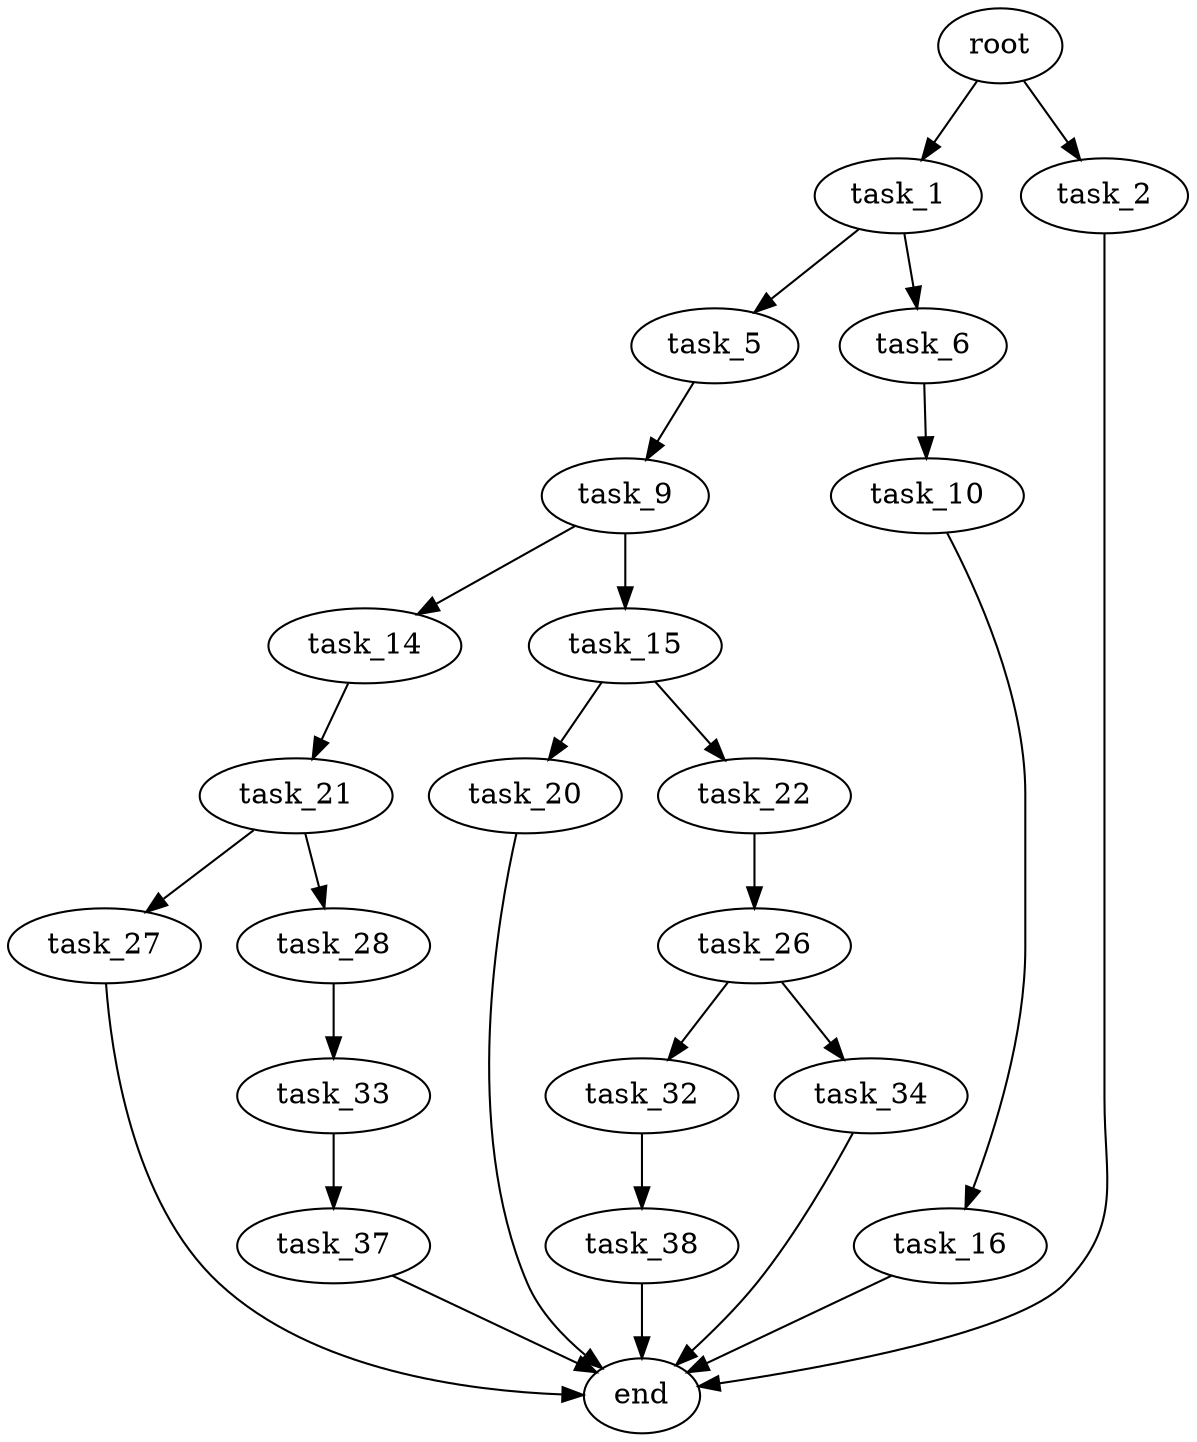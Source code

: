 digraph G {
  root [size="0.000000"];
  task_1 [size="15855888861.000000"];
  task_2 [size="53202331772.000000"];
  task_5 [size="97947092177.000000"];
  task_6 [size="8589934592.000000"];
  end [size="0.000000"];
  task_9 [size="1857986467.000000"];
  task_10 [size="106527337858.000000"];
  task_14 [size="75273232380.000000"];
  task_15 [size="134217728000.000000"];
  task_16 [size="231928233984.000000"];
  task_21 [size="689769043502.000000"];
  task_20 [size="1049201698729.000000"];
  task_22 [size="134217728000.000000"];
  task_27 [size="1408461185.000000"];
  task_28 [size="28991029248.000000"];
  task_26 [size="549755813888.000000"];
  task_32 [size="22639777836.000000"];
  task_34 [size="40617260035.000000"];
  task_33 [size="231928233984.000000"];
  task_38 [size="409302776874.000000"];
  task_37 [size="31959303456.000000"];

  root -> task_1 [size="1.000000"];
  root -> task_2 [size="1.000000"];
  task_1 -> task_5 [size="411041792.000000"];
  task_1 -> task_6 [size="411041792.000000"];
  task_2 -> end [size="1.000000"];
  task_5 -> task_9 [size="75497472.000000"];
  task_6 -> task_10 [size="33554432.000000"];
  task_9 -> task_14 [size="33554432.000000"];
  task_9 -> task_15 [size="33554432.000000"];
  task_10 -> task_16 [size="75497472.000000"];
  task_14 -> task_21 [size="134217728.000000"];
  task_15 -> task_20 [size="209715200.000000"];
  task_15 -> task_22 [size="209715200.000000"];
  task_16 -> end [size="1.000000"];
  task_21 -> task_27 [size="838860800.000000"];
  task_21 -> task_28 [size="838860800.000000"];
  task_20 -> end [size="1.000000"];
  task_22 -> task_26 [size="209715200.000000"];
  task_27 -> end [size="1.000000"];
  task_28 -> task_33 [size="75497472.000000"];
  task_26 -> task_32 [size="536870912.000000"];
  task_26 -> task_34 [size="536870912.000000"];
  task_32 -> task_38 [size="411041792.000000"];
  task_34 -> end [size="1.000000"];
  task_33 -> task_37 [size="301989888.000000"];
  task_38 -> end [size="1.000000"];
  task_37 -> end [size="1.000000"];
}
